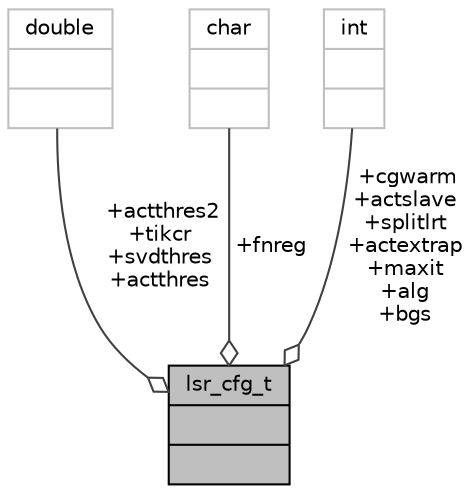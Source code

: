 digraph "lsr_cfg_t"
{
 // INTERACTIVE_SVG=YES
  bgcolor="transparent";
  edge [fontname="Helvetica",fontsize="10",labelfontname="Helvetica",labelfontsize="10"];
  node [fontname="Helvetica",fontsize="10",shape=record];
  Node152 [label="{lsr_cfg_t\n||}",height=0.2,width=0.4,color="black", fillcolor="grey75", style="filled", fontcolor="black"];
  Node153 -> Node152 [color="grey25",fontsize="10",style="solid",label=" +actthres2\n+tikcr\n+svdthres\n+actthres" ,arrowhead="odiamond",fontname="Helvetica"];
  Node153 [label="{double\n||}",height=0.2,width=0.4,color="grey75"];
  Node154 -> Node152 [color="grey25",fontsize="10",style="solid",label=" +fnreg" ,arrowhead="odiamond",fontname="Helvetica"];
  Node154 [label="{char\n||}",height=0.2,width=0.4,color="grey75"];
  Node155 -> Node152 [color="grey25",fontsize="10",style="solid",label=" +cgwarm\n+actslave\n+splitlrt\n+actextrap\n+maxit\n+alg\n+bgs" ,arrowhead="odiamond",fontname="Helvetica"];
  Node155 [label="{int\n||}",height=0.2,width=0.4,color="grey75"];
}
